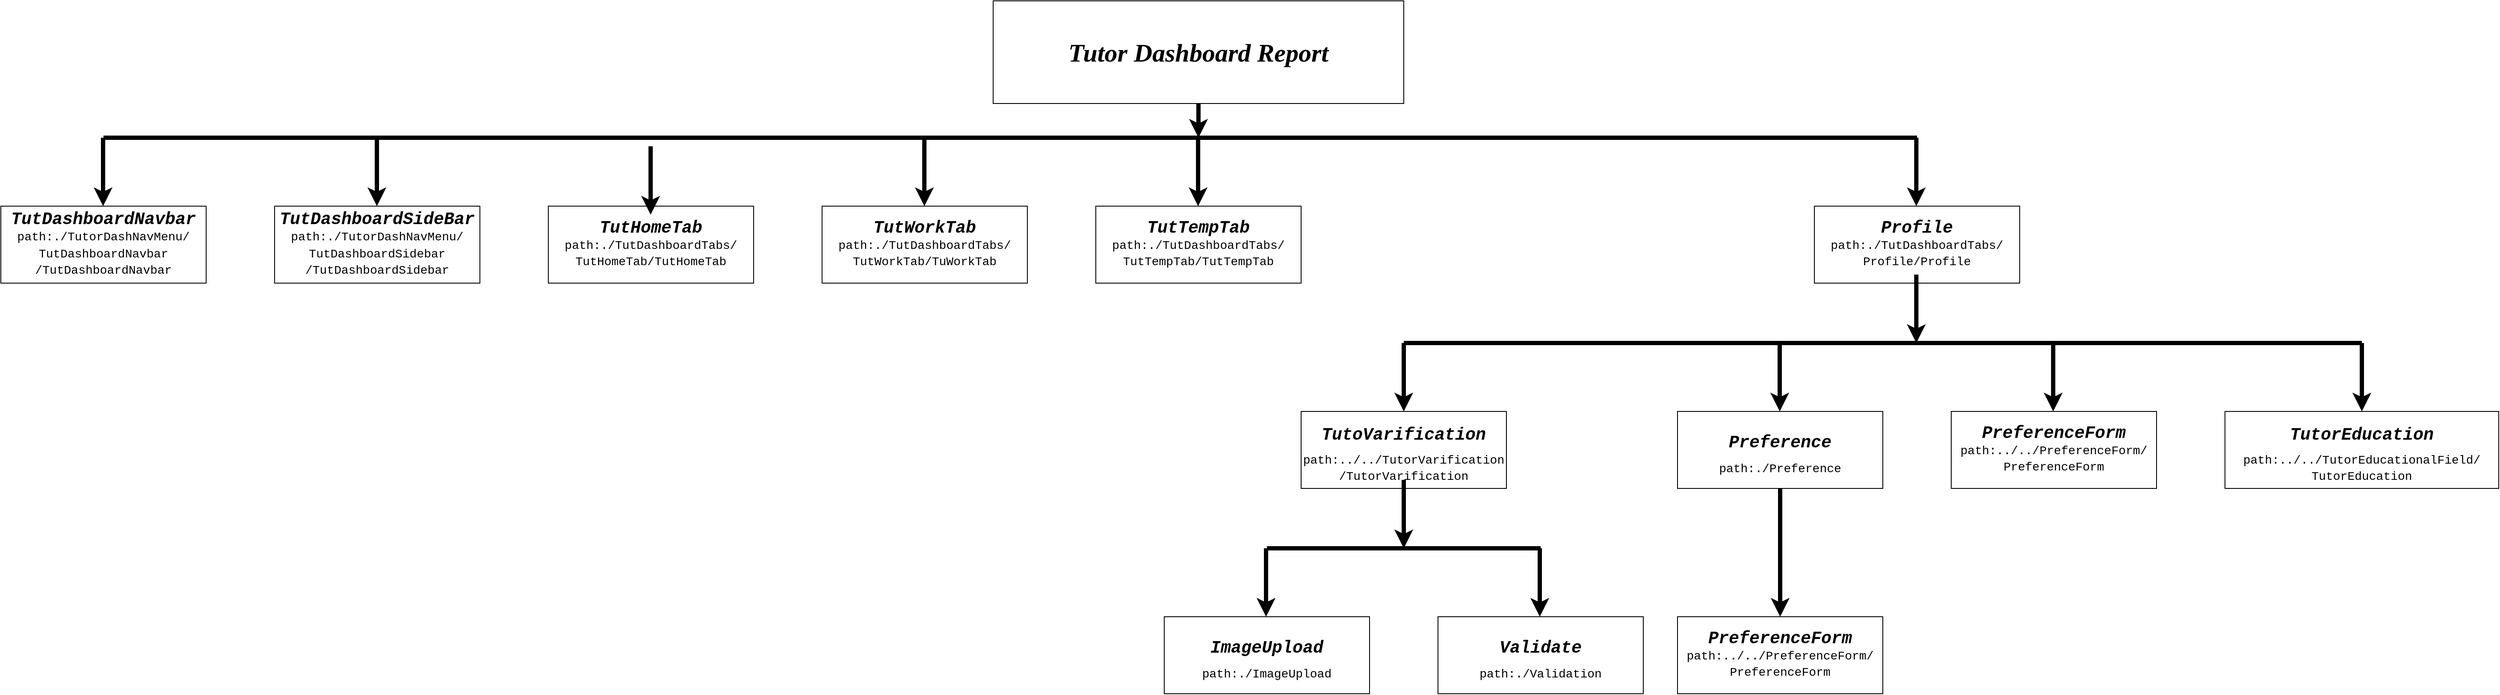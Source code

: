 <mxfile>
    <diagram id="-gofNsXh6tBk4_g8o2uj" name="Page-1">
        <mxGraphModel dx="5287" dy="1580" grid="1" gridSize="10" guides="1" tooltips="1" connect="1" arrows="1" fold="1" page="1" pageScale="1" pageWidth="3300" pageHeight="4681" math="0" shadow="0">
            <root>
                <mxCell id="0"/>
                <mxCell id="1" parent="0"/>
                <mxCell id="_ixU8SHkFw6_JyFm2zDh-1" value="&lt;font size=&quot;1&quot; face=&quot;Comic Sans MS&quot; color=&quot;#000000&quot;&gt;&lt;b&gt;&lt;i style=&quot;font-size: 30px;&quot;&gt;Tutor Dashboard Report&lt;/i&gt;&lt;/b&gt;&lt;/font&gt;" style="rounded=0;whiteSpace=wrap;html=1;labelBackgroundColor=#FFFFFF;fontSize=24;fillColor=#FFFFFF;" vertex="1" parent="1">
                    <mxGeometry x="1480" width="480" height="120" as="geometry"/>
                </mxCell>
                <mxCell id="_ixU8SHkFw6_JyFm2zDh-3" value="" style="endArrow=classic;html=1;strokeWidth=5;fontFamily=Comic Sans MS;fontSize=24;fontColor=#000000;exitX=0.5;exitY=1;exitDx=0;exitDy=0;" edge="1" parent="1" source="_ixU8SHkFw6_JyFm2zDh-1">
                    <mxGeometry width="50" height="50" relative="1" as="geometry">
                        <mxPoint x="1690" y="180" as="sourcePoint"/>
                        <mxPoint x="1720" y="160" as="targetPoint"/>
                        <Array as="points"/>
                    </mxGeometry>
                </mxCell>
                <mxCell id="_ixU8SHkFw6_JyFm2zDh-4" value="" style="endArrow=none;html=1;strokeWidth=5;fontFamily=Comic Sans MS;fontSize=24;fontColor=#000000;" edge="1" parent="1">
                    <mxGeometry width="50" height="50" relative="1" as="geometry">
                        <mxPoint x="440" y="160" as="sourcePoint"/>
                        <mxPoint x="2560" y="160" as="targetPoint"/>
                        <Array as="points"/>
                    </mxGeometry>
                </mxCell>
                <mxCell id="_ixU8SHkFw6_JyFm2zDh-5" value="" style="endArrow=classic;html=1;strokeWidth=5;fontFamily=Comic Sans MS;fontSize=24;fontColor=#000000;" edge="1" parent="1">
                    <mxGeometry width="50" height="50" relative="1" as="geometry">
                        <mxPoint x="439.5" y="160" as="sourcePoint"/>
                        <mxPoint x="439.5" y="240" as="targetPoint"/>
                        <Array as="points">
                            <mxPoint x="439.5" y="200"/>
                        </Array>
                    </mxGeometry>
                </mxCell>
                <mxCell id="_ixU8SHkFw6_JyFm2zDh-6" value="&lt;div style=&quot;font-family: Consolas, &amp;quot;Courier New&amp;quot;, monospace; font-size: 14px; line-height: 136%;&quot;&gt;&lt;b style=&quot;&quot;&gt;&lt;i style=&quot;font-size: 20px;&quot;&gt;&lt;font style=&quot;background-color: rgb(255, 255, 255);&quot;&gt;TutDashboardNavbar&lt;/font&gt;&lt;/i&gt;&lt;/b&gt;&lt;/div&gt;&lt;div style=&quot;font-family: Consolas, &amp;quot;Courier New&amp;quot;, monospace; font-size: 14px; line-height: 136%;&quot;&gt;path:./TutorDashNavMenu/&lt;/div&gt;&lt;div style=&quot;font-family: Consolas, &amp;quot;Courier New&amp;quot;, monospace; font-size: 14px; line-height: 136%;&quot;&gt;TutDashboardNavbar&lt;/div&gt;&lt;div style=&quot;font-family: Consolas, &amp;quot;Courier New&amp;quot;, monospace; font-size: 14px; line-height: 136%;&quot;&gt;/TutDashboardNavbar&lt;/div&gt;" style="rounded=0;whiteSpace=wrap;html=1;labelBackgroundColor=#FFFFFF;fontFamily=Comic Sans MS;fontSize=30;fontColor=#000000;fillColor=#FFFFFF;" vertex="1" parent="1">
                    <mxGeometry x="320" y="240" width="240" height="90" as="geometry"/>
                </mxCell>
                <mxCell id="_ixU8SHkFw6_JyFm2zDh-8" value="" style="endArrow=classic;html=1;strokeWidth=5;fontFamily=Comic Sans MS;fontSize=24;fontColor=#000000;" edge="1" parent="1">
                    <mxGeometry width="50" height="50" relative="1" as="geometry">
                        <mxPoint x="2559.17" y="160" as="sourcePoint"/>
                        <mxPoint x="2559.17" y="240" as="targetPoint"/>
                        <Array as="points">
                            <mxPoint x="2559.17" y="240"/>
                        </Array>
                    </mxGeometry>
                </mxCell>
                <mxCell id="_ixU8SHkFw6_JyFm2zDh-9" value="&lt;div style=&quot;font-family: Consolas, &amp;quot;Courier New&amp;quot;, monospace; font-size: 14px; line-height: 136%;&quot;&gt;&lt;b style=&quot;&quot;&gt;&lt;i style=&quot;font-size: 20px;&quot;&gt;&lt;font style=&quot;background-color: rgb(255, 255, 255);&quot;&gt;TutDashboardSideBar&lt;/font&gt;&lt;/i&gt;&lt;/b&gt;&lt;/div&gt;&lt;div style=&quot;font-family: Consolas, &amp;quot;Courier New&amp;quot;, monospace; font-size: 14px; line-height: 136%;&quot;&gt;path:./TutorDashNavMenu/&lt;/div&gt;&lt;div style=&quot;font-family: Consolas, &amp;quot;Courier New&amp;quot;, monospace; font-size: 14px; line-height: 19.04px;&quot;&gt;TutDashboardSidebar&lt;/div&gt;&lt;div style=&quot;font-family: Consolas, &amp;quot;Courier New&amp;quot;, monospace; font-size: 14px; line-height: 19.04px;&quot;&gt;/TutDashboardSidebar&lt;/div&gt;" style="rounded=0;whiteSpace=wrap;html=1;labelBackgroundColor=#FFFFFF;fontFamily=Comic Sans MS;fontSize=30;fontColor=#000000;fillColor=#FFFFFF;" vertex="1" parent="1">
                    <mxGeometry x="640" y="240" width="240" height="90" as="geometry"/>
                </mxCell>
                <mxCell id="_ixU8SHkFw6_JyFm2zDh-10" value="" style="endArrow=classic;html=1;strokeWidth=5;fontFamily=Comic Sans MS;fontSize=24;fontColor=#000000;" edge="1" parent="1">
                    <mxGeometry width="50" height="50" relative="1" as="geometry">
                        <mxPoint x="759.58" y="160" as="sourcePoint"/>
                        <mxPoint x="759.58" y="240" as="targetPoint"/>
                        <Array as="points">
                            <mxPoint x="759.58" y="200"/>
                        </Array>
                    </mxGeometry>
                </mxCell>
                <mxCell id="_ixU8SHkFw6_JyFm2zDh-11" value="&lt;div style=&quot;font-family: Consolas, &amp;quot;Courier New&amp;quot;, monospace; font-size: 14px; line-height: 136%;&quot;&gt;&lt;b style=&quot;&quot;&gt;&lt;i style=&quot;font-size: 20px;&quot;&gt;&lt;font style=&quot;background-color: rgb(255, 255, 255);&quot;&gt;TutHomeTab&lt;/font&gt;&lt;/i&gt;&lt;/b&gt;&lt;/div&gt;&lt;div style=&quot;font-family: Consolas, &amp;quot;Courier New&amp;quot;, monospace; font-size: 14px; line-height: 136%;&quot;&gt;path:./TutDashboardTabs/&lt;/div&gt;&lt;div style=&quot;font-family: Consolas, &amp;quot;Courier New&amp;quot;, monospace; font-size: 14px; line-height: 19.04px;&quot;&gt;TutHomeTab/TutHomeTab&lt;/div&gt;" style="rounded=0;whiteSpace=wrap;html=1;labelBackgroundColor=#FFFFFF;fontFamily=Comic Sans MS;fontSize=30;fontColor=#000000;fillColor=#FFFFFF;" vertex="1" parent="1">
                    <mxGeometry x="960" y="240" width="240" height="90" as="geometry"/>
                </mxCell>
                <mxCell id="_ixU8SHkFw6_JyFm2zDh-12" value="" style="endArrow=classic;html=1;strokeWidth=5;fontFamily=Comic Sans MS;fontSize=24;fontColor=#000000;" edge="1" parent="1">
                    <mxGeometry width="50" height="50" relative="1" as="geometry">
                        <mxPoint x="1399.58" y="160" as="sourcePoint"/>
                        <mxPoint x="1399.58" y="240" as="targetPoint"/>
                        <Array as="points">
                            <mxPoint x="1399.58" y="200"/>
                        </Array>
                    </mxGeometry>
                </mxCell>
                <mxCell id="_ixU8SHkFw6_JyFm2zDh-13" value="" style="endArrow=classic;html=1;strokeWidth=5;fontFamily=Comic Sans MS;fontSize=24;fontColor=#000000;" edge="1" parent="1">
                    <mxGeometry width="50" height="50" relative="1" as="geometry">
                        <mxPoint x="1719.58" y="160" as="sourcePoint"/>
                        <mxPoint x="1719.58" y="240" as="targetPoint"/>
                        <Array as="points">
                            <mxPoint x="1719.58" y="200"/>
                        </Array>
                    </mxGeometry>
                </mxCell>
                <mxCell id="_ixU8SHkFw6_JyFm2zDh-14" value="" style="endArrow=classic;html=1;strokeWidth=5;fontFamily=Comic Sans MS;fontSize=24;fontColor=#000000;" edge="1" parent="1">
                    <mxGeometry width="50" height="50" relative="1" as="geometry">
                        <mxPoint x="1079.58" y="170" as="sourcePoint"/>
                        <mxPoint x="1079.58" y="250" as="targetPoint"/>
                        <Array as="points">
                            <mxPoint x="1079.58" y="210"/>
                        </Array>
                    </mxGeometry>
                </mxCell>
                <mxCell id="_ixU8SHkFw6_JyFm2zDh-15" value="&lt;div style=&quot;font-family: Consolas, &amp;quot;Courier New&amp;quot;, monospace; font-size: 14px; line-height: 136%;&quot;&gt;&lt;b style=&quot;&quot;&gt;&lt;i style=&quot;font-size: 20px;&quot;&gt;&lt;font style=&quot;background-color: rgb(255, 255, 255);&quot;&gt;Profile&lt;/font&gt;&lt;/i&gt;&lt;/b&gt;&lt;/div&gt;&lt;div style=&quot;font-family: Consolas, &amp;quot;Courier New&amp;quot;, monospace; font-size: 14px; line-height: 136%;&quot;&gt;path:./TutDashboardTabs/&lt;/div&gt;&lt;div style=&quot;font-family: Consolas, &amp;quot;Courier New&amp;quot;, monospace; font-size: 14px; line-height: 19.04px;&quot;&gt;Profile/Profile&lt;/div&gt;" style="rounded=0;whiteSpace=wrap;html=1;labelBackgroundColor=#FFFFFF;fontFamily=Comic Sans MS;fontSize=30;fontColor=#000000;fillColor=#FFFFFF;" vertex="1" parent="1">
                    <mxGeometry x="2440" y="240" width="240" height="90" as="geometry"/>
                </mxCell>
                <mxCell id="_ixU8SHkFw6_JyFm2zDh-16" value="&lt;div style=&quot;font-family: Consolas, &amp;quot;Courier New&amp;quot;, monospace; font-size: 14px; line-height: 136%;&quot;&gt;&lt;b style=&quot;&quot;&gt;&lt;i style=&quot;font-size: 20px;&quot;&gt;&lt;font style=&quot;background-color: rgb(255, 255, 255);&quot;&gt;TutTempTab&lt;/font&gt;&lt;/i&gt;&lt;/b&gt;&lt;/div&gt;&lt;div style=&quot;font-family: Consolas, &amp;quot;Courier New&amp;quot;, monospace; font-size: 14px; line-height: 136%;&quot;&gt;path:./TutDashboardTabs/&lt;/div&gt;&lt;div style=&quot;font-family: Consolas, &amp;quot;Courier New&amp;quot;, monospace; font-size: 14px; line-height: 19.04px;&quot;&gt;TutTempTab/TutTempTab&lt;/div&gt;" style="rounded=0;whiteSpace=wrap;html=1;labelBackgroundColor=#FFFFFF;fontFamily=Comic Sans MS;fontSize=30;fontColor=#000000;fillColor=#FFFFFF;" vertex="1" parent="1">
                    <mxGeometry x="1600" y="240" width="240" height="90" as="geometry"/>
                </mxCell>
                <mxCell id="_ixU8SHkFw6_JyFm2zDh-17" value="&lt;div style=&quot;font-family: Consolas, &amp;quot;Courier New&amp;quot;, monospace; line-height: 136%; font-size: 14px;&quot;&gt;&lt;b style=&quot;&quot;&gt;&lt;i style=&quot;font-size: 20px;&quot;&gt;&lt;font style=&quot;background-color: rgb(255, 255, 255);&quot;&gt;TutWorkTab&lt;/font&gt;&lt;/i&gt;&lt;/b&gt;&lt;/div&gt;&lt;div style=&quot;font-family: Consolas, &amp;quot;Courier New&amp;quot;, monospace; font-size: 14px; line-height: 136%;&quot;&gt;path:./TutDashboardTabs/&lt;/div&gt;&lt;div style=&quot;font-family: Consolas, &amp;quot;Courier New&amp;quot;, monospace; font-size: 14px; line-height: 19.04px;&quot;&gt;TutWorkTab/TuWorkTab&lt;/div&gt;" style="rounded=0;whiteSpace=wrap;html=1;labelBackgroundColor=#FFFFFF;fontFamily=Comic Sans MS;fontSize=30;fontColor=#000000;fillColor=#FFFFFF;" vertex="1" parent="1">
                    <mxGeometry x="1280" y="240" width="240" height="90" as="geometry"/>
                </mxCell>
                <mxCell id="_ixU8SHkFw6_JyFm2zDh-19" value="" style="endArrow=none;html=1;strokeWidth=5;fontFamily=Comic Sans MS;fontSize=24;fontColor=#000000;" edge="1" parent="1">
                    <mxGeometry width="50" height="50" relative="1" as="geometry">
                        <mxPoint x="1960" y="400" as="sourcePoint"/>
                        <mxPoint x="3080" y="400" as="targetPoint"/>
                        <Array as="points"/>
                    </mxGeometry>
                </mxCell>
                <mxCell id="_ixU8SHkFw6_JyFm2zDh-20" value="" style="endArrow=classic;html=1;strokeWidth=5;fontFamily=Comic Sans MS;fontSize=24;fontColor=#000000;" edge="1" parent="1">
                    <mxGeometry width="50" height="50" relative="1" as="geometry">
                        <mxPoint x="2559.17" y="320" as="sourcePoint"/>
                        <mxPoint x="2559.17" y="400" as="targetPoint"/>
                        <Array as="points">
                            <mxPoint x="2559.17" y="360"/>
                        </Array>
                    </mxGeometry>
                </mxCell>
                <mxCell id="_ixU8SHkFw6_JyFm2zDh-21" value="&lt;div style=&quot;font-family: Consolas, &amp;quot;Courier New&amp;quot;, monospace; line-height: 136%;&quot;&gt;&lt;span style=&quot;font-size: 20px;&quot;&gt;&lt;b&gt;&lt;i&gt;TutoVarification&lt;/i&gt;&lt;/b&gt;&lt;/span&gt;&lt;/div&gt;&lt;div style=&quot;font-family: Consolas, &amp;quot;Courier New&amp;quot;, monospace; font-size: 14px; line-height: 136%;&quot;&gt;path:../../TutorVarification&lt;/div&gt;&lt;div style=&quot;font-family: Consolas, &amp;quot;Courier New&amp;quot;, monospace; font-size: 14px; line-height: 136%;&quot;&gt;/TutorVarification&lt;/div&gt;" style="rounded=0;whiteSpace=wrap;html=1;labelBackgroundColor=#FFFFFF;fontFamily=Comic Sans MS;fontSize=30;fontColor=#000000;fillColor=#FFFFFF;" vertex="1" parent="1">
                    <mxGeometry x="1840" y="480" width="240" height="90" as="geometry"/>
                </mxCell>
                <mxCell id="_ixU8SHkFw6_JyFm2zDh-22" value="" style="endArrow=classic;html=1;strokeWidth=5;fontFamily=Comic Sans MS;fontSize=24;fontColor=#000000;" edge="1" parent="1">
                    <mxGeometry width="50" height="50" relative="1" as="geometry">
                        <mxPoint x="1960.0" y="400" as="sourcePoint"/>
                        <mxPoint x="1960.0" y="480" as="targetPoint"/>
                        <Array as="points">
                            <mxPoint x="1960" y="440"/>
                        </Array>
                    </mxGeometry>
                </mxCell>
                <mxCell id="_ixU8SHkFw6_JyFm2zDh-23" value="&lt;div style=&quot;font-family: Consolas, &amp;quot;Courier New&amp;quot;, monospace; line-height: 136%;&quot;&gt;&lt;span style=&quot;font-size: 20px;&quot;&gt;&lt;b&gt;&lt;i&gt;TutorEducation&lt;/i&gt;&lt;/b&gt;&lt;/span&gt;&lt;/div&gt;&lt;div style=&quot;font-family: Consolas, &amp;quot;Courier New&amp;quot;, monospace; font-size: 14px; line-height: 136%;&quot;&gt;path:../../TutorEducationalField/&lt;/div&gt;&lt;div style=&quot;font-family: Consolas, &amp;quot;Courier New&amp;quot;, monospace; font-size: 14px; line-height: 136%;&quot;&gt;TutorEducation&lt;/div&gt;" style="rounded=0;whiteSpace=wrap;html=1;labelBackgroundColor=#FFFFFF;fontFamily=Comic Sans MS;fontSize=30;fontColor=#000000;fillColor=#FFFFFF;" vertex="1" parent="1">
                    <mxGeometry x="2920" y="480" width="320" height="90" as="geometry"/>
                </mxCell>
                <mxCell id="_ixU8SHkFw6_JyFm2zDh-24" value="" style="endArrow=classic;html=1;strokeWidth=5;fontFamily=Comic Sans MS;fontSize=24;fontColor=#000000;" edge="1" parent="1">
                    <mxGeometry width="50" height="50" relative="1" as="geometry">
                        <mxPoint x="2399.5" y="400" as="sourcePoint"/>
                        <mxPoint x="2399.5" y="480" as="targetPoint"/>
                        <Array as="points">
                            <mxPoint x="2399.5" y="440"/>
                        </Array>
                    </mxGeometry>
                </mxCell>
                <mxCell id="_ixU8SHkFw6_JyFm2zDh-25" value="" style="endArrow=classic;html=1;strokeWidth=5;fontFamily=Comic Sans MS;fontSize=24;fontColor=#000000;" edge="1" parent="1">
                    <mxGeometry width="50" height="50" relative="1" as="geometry">
                        <mxPoint x="2719.17" y="400" as="sourcePoint"/>
                        <mxPoint x="2719.17" y="480" as="targetPoint"/>
                        <Array as="points">
                            <mxPoint x="2719.17" y="440"/>
                        </Array>
                    </mxGeometry>
                </mxCell>
                <mxCell id="_ixU8SHkFw6_JyFm2zDh-26" value="" style="endArrow=classic;html=1;strokeWidth=5;fontFamily=Comic Sans MS;fontSize=24;fontColor=#000000;" edge="1" parent="1">
                    <mxGeometry width="50" height="50" relative="1" as="geometry">
                        <mxPoint x="3080.0" y="400" as="sourcePoint"/>
                        <mxPoint x="3080.0" y="480" as="targetPoint"/>
                        <Array as="points">
                            <mxPoint x="3080" y="420"/>
                            <mxPoint x="3080" y="440"/>
                        </Array>
                    </mxGeometry>
                </mxCell>
                <mxCell id="_ixU8SHkFw6_JyFm2zDh-27" value="&lt;div style=&quot;font-family: Consolas, &amp;quot;Courier New&amp;quot;, monospace; font-size: 14px; line-height: 136%;&quot;&gt;&lt;b style=&quot;&quot;&gt;&lt;i style=&quot;font-size: 20px;&quot;&gt;&lt;font style=&quot;background-color: rgb(255, 255, 255);&quot;&gt;PreferenceForm&lt;/font&gt;&lt;/i&gt;&lt;/b&gt;&lt;/div&gt;&lt;div style=&quot;font-family: Consolas, &amp;quot;Courier New&amp;quot;, monospace; font-size: 14px; line-height: 136%;&quot;&gt;path:../../PreferenceForm/&lt;br&gt;&lt;/div&gt;&lt;div style=&quot;font-family: Consolas, &amp;quot;Courier New&amp;quot;, monospace; font-size: 14px; line-height: 136%;&quot;&gt;PreferenceForm&lt;/div&gt;" style="rounded=0;whiteSpace=wrap;html=1;labelBackgroundColor=#FFFFFF;fontFamily=Comic Sans MS;fontSize=30;fontColor=#000000;fillColor=#FFFFFF;" vertex="1" parent="1">
                    <mxGeometry x="2600" y="480" width="240" height="90" as="geometry"/>
                </mxCell>
                <mxCell id="_ixU8SHkFw6_JyFm2zDh-28" value="&lt;div style=&quot;font-family: Consolas, &amp;quot;Courier New&amp;quot;, monospace; line-height: 136%;&quot;&gt;&lt;span style=&quot;font-size: 20px;&quot;&gt;&lt;b&gt;&lt;i&gt;Preference&lt;/i&gt;&lt;/b&gt;&lt;/span&gt;&lt;/div&gt;&lt;div style=&quot;font-family: Consolas, &amp;quot;Courier New&amp;quot;, monospace; font-size: 14px; line-height: 136%;&quot;&gt;path:./Preference&lt;br&gt;&lt;/div&gt;" style="rounded=0;whiteSpace=wrap;html=1;labelBackgroundColor=#FFFFFF;fontFamily=Comic Sans MS;fontSize=30;fontColor=#000000;fillColor=#FFFFFF;" vertex="1" parent="1">
                    <mxGeometry x="2280" y="480" width="240" height="90" as="geometry"/>
                </mxCell>
                <mxCell id="_ixU8SHkFw6_JyFm2zDh-30" value="" style="endArrow=classic;html=1;strokeWidth=5;fontFamily=Comic Sans MS;fontSize=24;fontColor=#000000;entryX=0.5;entryY=0;entryDx=0;entryDy=0;" edge="1" parent="1" target="_ixU8SHkFw6_JyFm2zDh-31">
                    <mxGeometry width="50" height="50" relative="1" as="geometry">
                        <mxPoint x="2400.0" y="570" as="sourcePoint"/>
                        <mxPoint x="2399.5" y="640" as="targetPoint"/>
                        <Array as="points">
                            <mxPoint x="2400" y="610"/>
                        </Array>
                    </mxGeometry>
                </mxCell>
                <mxCell id="_ixU8SHkFw6_JyFm2zDh-31" value="&lt;div style=&quot;font-family: Consolas, &amp;quot;Courier New&amp;quot;, monospace; font-size: 14px; line-height: 136%;&quot;&gt;&lt;b style=&quot;&quot;&gt;&lt;i style=&quot;font-size: 20px;&quot;&gt;&lt;font style=&quot;background-color: rgb(255, 255, 255);&quot;&gt;PreferenceForm&lt;/font&gt;&lt;/i&gt;&lt;/b&gt;&lt;/div&gt;&lt;div style=&quot;font-family: Consolas, &amp;quot;Courier New&amp;quot;, monospace; font-size: 14px; line-height: 136%;&quot;&gt;path:../../PreferenceForm/&lt;br&gt;&lt;/div&gt;&lt;div style=&quot;font-family: Consolas, &amp;quot;Courier New&amp;quot;, monospace; font-size: 14px; line-height: 136%;&quot;&gt;PreferenceForm&lt;/div&gt;" style="rounded=0;whiteSpace=wrap;html=1;labelBackgroundColor=#FFFFFF;fontFamily=Comic Sans MS;fontSize=30;fontColor=#000000;fillColor=#FFFFFF;" vertex="1" parent="1">
                    <mxGeometry x="2280" y="720" width="240" height="90" as="geometry"/>
                </mxCell>
                <mxCell id="_ixU8SHkFw6_JyFm2zDh-32" value="&lt;div style=&quot;font-family: Consolas, &amp;quot;Courier New&amp;quot;, monospace; line-height: 136%;&quot;&gt;&lt;span style=&quot;font-size: 20px;&quot;&gt;&lt;b&gt;&lt;i&gt;Validate&lt;/i&gt;&lt;/b&gt;&lt;/span&gt;&lt;/div&gt;&lt;div style=&quot;font-family: Consolas, &amp;quot;Courier New&amp;quot;, monospace; font-size: 14px; line-height: 136%;&quot;&gt;path:./Validation&lt;/div&gt;" style="rounded=0;whiteSpace=wrap;html=1;labelBackgroundColor=#FFFFFF;fontFamily=Comic Sans MS;fontSize=30;fontColor=#000000;fillColor=#FFFFFF;" vertex="1" parent="1">
                    <mxGeometry x="2000" y="720" width="240" height="90" as="geometry"/>
                </mxCell>
                <mxCell id="_ixU8SHkFw6_JyFm2zDh-33" value="&lt;div style=&quot;font-family: Consolas, &amp;quot;Courier New&amp;quot;, monospace; line-height: 136%;&quot;&gt;&lt;span style=&quot;font-size: 20px;&quot;&gt;&lt;b&gt;&lt;i&gt;ImageUpload&lt;/i&gt;&lt;/b&gt;&lt;/span&gt;&lt;/div&gt;&lt;div style=&quot;font-family: Consolas, &amp;quot;Courier New&amp;quot;, monospace; font-size: 14px; line-height: 136%;&quot;&gt;path:./ImageUpload&lt;br&gt;&lt;/div&gt;" style="rounded=0;whiteSpace=wrap;html=1;labelBackgroundColor=#FFFFFF;fontFamily=Comic Sans MS;fontSize=30;fontColor=#000000;fillColor=#FFFFFF;" vertex="1" parent="1">
                    <mxGeometry x="1680" y="720" width="240" height="90" as="geometry"/>
                </mxCell>
                <mxCell id="_ixU8SHkFw6_JyFm2zDh-34" value="" style="endArrow=classic;html=1;strokeWidth=5;fontFamily=Comic Sans MS;fontSize=24;fontColor=#000000;" edge="1" parent="1">
                    <mxGeometry width="50" height="50" relative="1" as="geometry">
                        <mxPoint x="1799.0" y="640" as="sourcePoint"/>
                        <mxPoint x="1799.0" y="720" as="targetPoint"/>
                        <Array as="points">
                            <mxPoint x="1799" y="680"/>
                        </Array>
                    </mxGeometry>
                </mxCell>
                <mxCell id="_ixU8SHkFw6_JyFm2zDh-35" value="" style="endArrow=classic;html=1;strokeWidth=5;fontFamily=Comic Sans MS;fontSize=24;fontColor=#000000;" edge="1" parent="1">
                    <mxGeometry width="50" height="50" relative="1" as="geometry">
                        <mxPoint x="1960.0" y="560" as="sourcePoint"/>
                        <mxPoint x="1960" y="640" as="targetPoint"/>
                        <Array as="points">
                            <mxPoint x="1960" y="600"/>
                        </Array>
                    </mxGeometry>
                </mxCell>
                <mxCell id="_ixU8SHkFw6_JyFm2zDh-36" value="" style="endArrow=none;html=1;strokeWidth=5;fontFamily=Comic Sans MS;fontSize=24;fontColor=#000000;" edge="1" parent="1">
                    <mxGeometry width="50" height="50" relative="1" as="geometry">
                        <mxPoint x="1800" y="640" as="sourcePoint"/>
                        <mxPoint x="2120" y="640" as="targetPoint"/>
                        <Array as="points"/>
                    </mxGeometry>
                </mxCell>
                <mxCell id="_ixU8SHkFw6_JyFm2zDh-37" value="" style="endArrow=classic;html=1;strokeWidth=5;fontFamily=Comic Sans MS;fontSize=24;fontColor=#000000;" edge="1" parent="1">
                    <mxGeometry width="50" height="50" relative="1" as="geometry">
                        <mxPoint x="2119.0" y="640" as="sourcePoint"/>
                        <mxPoint x="2119.0" y="720" as="targetPoint"/>
                        <Array as="points">
                            <mxPoint x="2119" y="680"/>
                        </Array>
                    </mxGeometry>
                </mxCell>
            </root>
        </mxGraphModel>
    </diagram>
</mxfile>